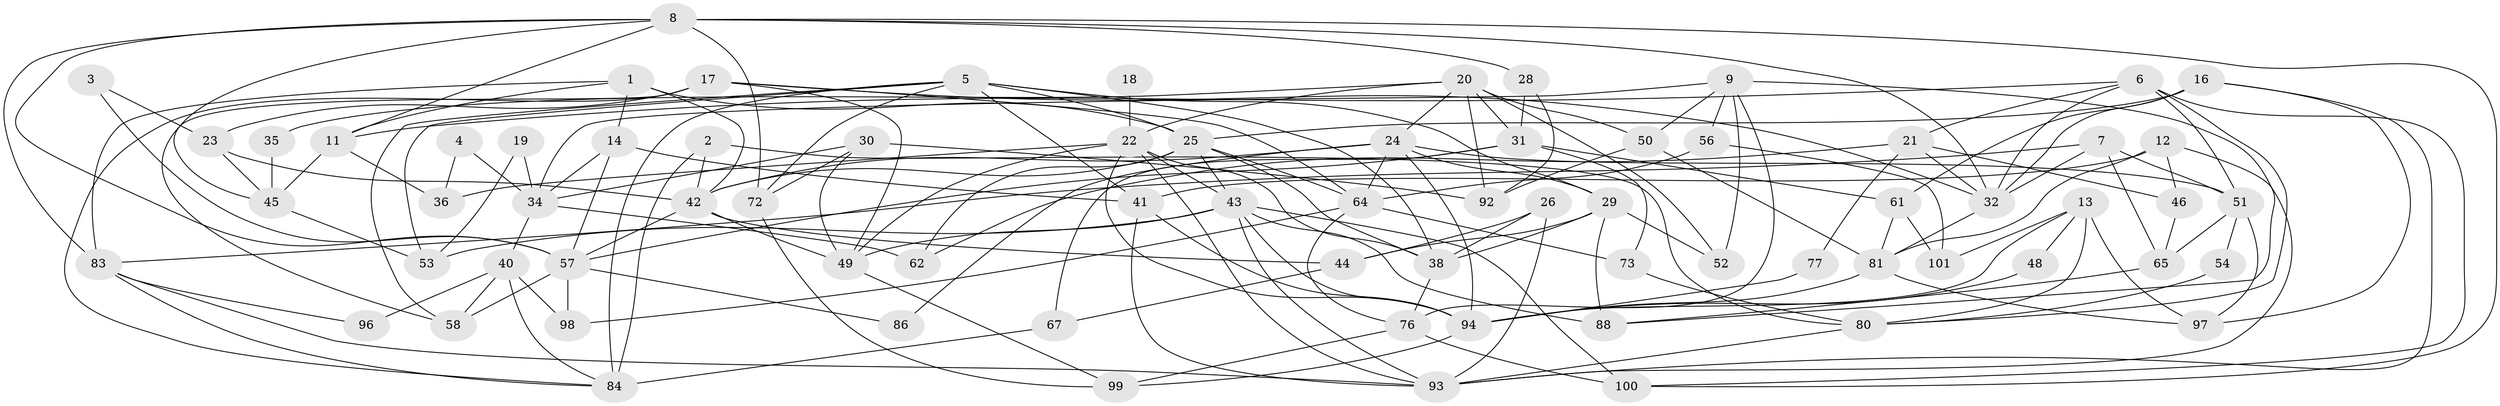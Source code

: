 // original degree distribution, {3: 0.22641509433962265, 4: 0.330188679245283, 2: 0.1320754716981132, 6: 0.08490566037735849, 7: 0.04716981132075472, 5: 0.1792452830188679}
// Generated by graph-tools (version 1.1) at 2025/11/02/27/25 16:11:18]
// undirected, 74 vertices, 174 edges
graph export_dot {
graph [start="1"]
  node [color=gray90,style=filled];
  1 [super="+78"];
  2;
  3;
  4;
  5 [super="+63"];
  6 [super="+37"];
  7 [super="+69"];
  8 [super="+10"];
  9 [super="+15"];
  11;
  12 [super="+39"];
  13;
  14 [super="+79"];
  16;
  17 [super="+71"];
  18;
  19;
  20 [super="+85"];
  21 [super="+55"];
  22 [super="+27"];
  23;
  24 [super="+68"];
  25 [super="+102"];
  26;
  28;
  29 [super="+33"];
  30 [super="+47"];
  31 [super="+105"];
  32 [super="+59"];
  34 [super="+90"];
  35;
  36;
  38 [super="+75"];
  40;
  41;
  42 [super="+60"];
  43 [super="+106"];
  44;
  45;
  46;
  48;
  49 [super="+70"];
  50;
  51;
  52;
  53 [super="+103"];
  54;
  56;
  57 [super="+74"];
  58;
  61;
  62;
  64 [super="+66"];
  65;
  67;
  72;
  73;
  76 [super="+91"];
  77;
  80;
  81 [super="+82"];
  83 [super="+87"];
  84 [super="+89"];
  86;
  88;
  92;
  93 [super="+104"];
  94 [super="+95"];
  96;
  97;
  98;
  99;
  100;
  101;
  1 -- 42;
  1 -- 83;
  1 -- 11;
  1 -- 14;
  1 -- 25 [weight=2];
  2 -- 80;
  2 -- 42;
  2 -- 84 [weight=2];
  3 -- 23;
  3 -- 57;
  4 -- 36;
  4 -- 34;
  5 -- 25;
  5 -- 53;
  5 -- 72;
  5 -- 84;
  5 -- 29;
  5 -- 41;
  5 -- 58;
  5 -- 38;
  6 -- 11;
  6 -- 21;
  6 -- 51 [weight=2];
  6 -- 80;
  6 -- 100;
  6 -- 32;
  7 -- 65;
  7 -- 83;
  7 -- 51;
  7 -- 32;
  8 -- 28;
  8 -- 45;
  8 -- 32;
  8 -- 83;
  8 -- 100;
  8 -- 11;
  8 -- 72;
  8 -- 57;
  9 -- 76;
  9 -- 52;
  9 -- 34;
  9 -- 88;
  9 -- 50;
  9 -- 56;
  11 -- 36;
  11 -- 45;
  12 -- 93;
  12 -- 46;
  12 -- 81;
  12 -- 41;
  13 -- 80;
  13 -- 97;
  13 -- 48;
  13 -- 94;
  13 -- 101;
  14 -- 41;
  14 -- 34;
  14 -- 57;
  16 -- 97;
  16 -- 61;
  16 -- 93;
  16 -- 25;
  16 -- 32;
  17 -- 23;
  17 -- 58;
  17 -- 64;
  17 -- 32;
  17 -- 84;
  17 -- 49;
  18 -- 22 [weight=2];
  19 -- 34;
  19 -- 53;
  20 -- 24;
  20 -- 50;
  20 -- 35;
  20 -- 52;
  20 -- 22;
  20 -- 92;
  20 -- 31;
  21 -- 62;
  21 -- 77;
  21 -- 46;
  21 -- 32;
  22 -- 49;
  22 -- 36;
  22 -- 38;
  22 -- 43;
  22 -- 93;
  22 -- 94;
  23 -- 45;
  23 -- 42;
  24 -- 42;
  24 -- 51;
  24 -- 29;
  24 -- 64;
  24 -- 86;
  24 -- 94;
  25 -- 42;
  25 -- 62;
  25 -- 64;
  25 -- 38;
  25 -- 43;
  26 -- 38;
  26 -- 44;
  26 -- 93;
  28 -- 31;
  28 -- 92;
  29 -- 44;
  29 -- 52;
  29 -- 88;
  29 -- 38;
  30 -- 92;
  30 -- 72;
  30 -- 49;
  30 -- 34;
  31 -- 67;
  31 -- 73;
  31 -- 61;
  31 -- 57;
  32 -- 81;
  34 -- 62;
  34 -- 40;
  35 -- 45;
  38 -- 76;
  40 -- 58;
  40 -- 96;
  40 -- 98;
  40 -- 84;
  41 -- 93;
  41 -- 94;
  42 -- 44;
  42 -- 49;
  42 -- 57;
  43 -- 88;
  43 -- 100;
  43 -- 93;
  43 -- 94;
  43 -- 49;
  43 -- 53;
  44 -- 67;
  45 -- 53;
  46 -- 65;
  48 -- 94;
  49 -- 99;
  50 -- 81;
  50 -- 92;
  51 -- 54;
  51 -- 65;
  51 -- 97;
  54 -- 80;
  56 -- 64;
  56 -- 101;
  57 -- 58;
  57 -- 86;
  57 -- 98;
  61 -- 101;
  61 -- 81;
  64 -- 98;
  64 -- 76;
  64 -- 73;
  65 -- 88;
  67 -- 84;
  72 -- 99;
  73 -- 80;
  76 -- 99;
  76 -- 100;
  77 -- 94;
  80 -- 93;
  81 -- 94;
  81 -- 97;
  83 -- 93;
  83 -- 84;
  83 -- 96;
  94 -- 99;
}
